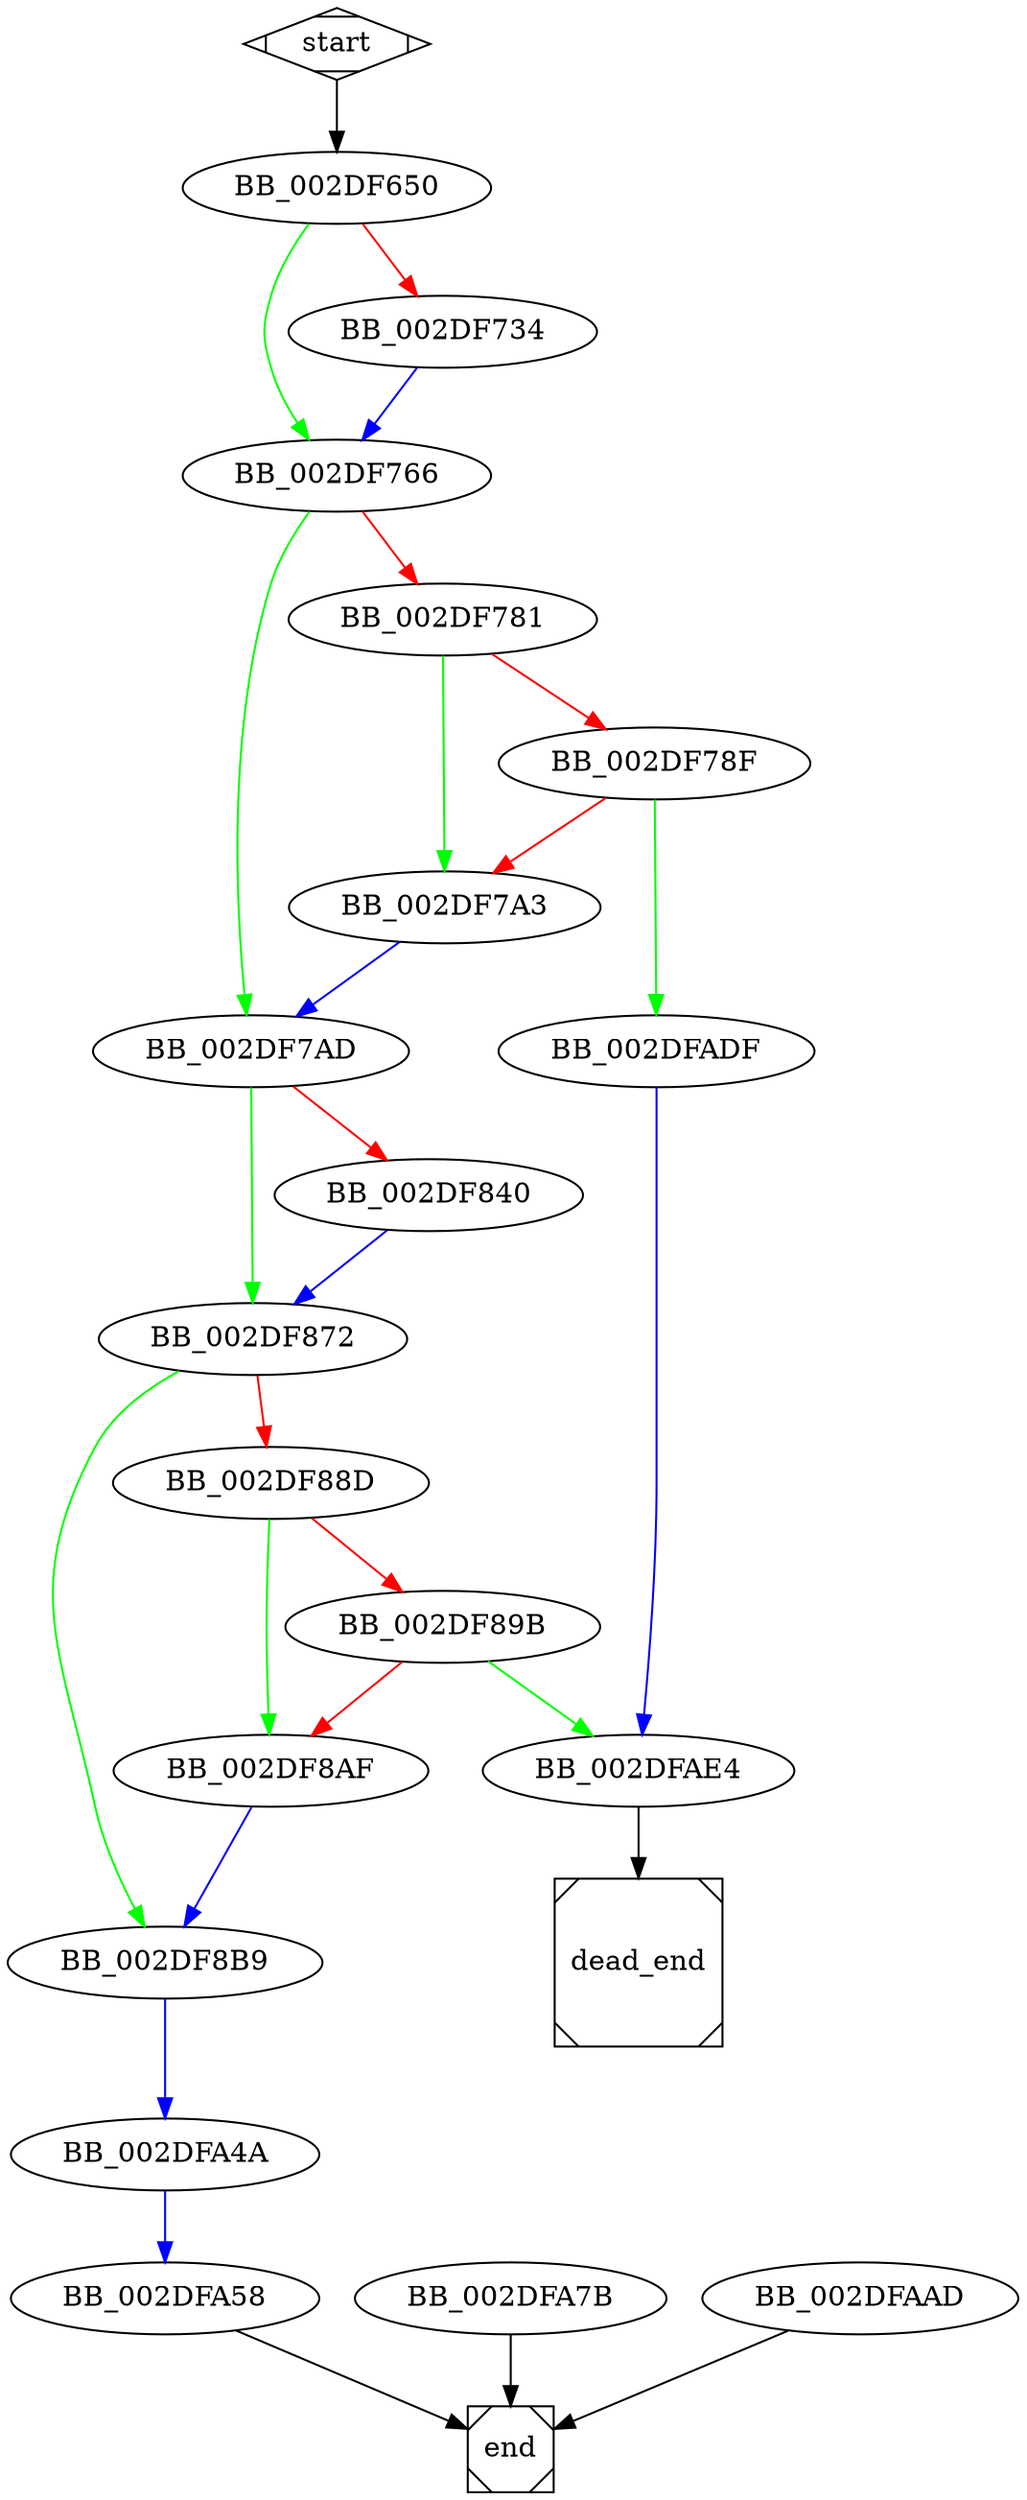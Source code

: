 digraph G {
  start -> BB_002DF650;
  
  BB_002DF650 -> BB_002DF734 [color=red];
  BB_002DF650 -> BB_002DF766 [color=green];
  
  BB_002DF734 -> BB_002DF766 [color=blue];
  
  BB_002DF766 -> BB_002DF781 [color=red];
  BB_002DF766 -> BB_002DF7AD [color=green];
  
  BB_002DF781 -> BB_002DF78F [color=red];
  BB_002DF781 -> BB_002DF7A3 [color=green];
  
  BB_002DF78F -> BB_002DF7A3 [color=red];
  BB_002DF78F -> BB_002DFADF [color=green];
  
  BB_002DF7A3 -> BB_002DF7AD [color=blue];
  
  BB_002DF7AD -> BB_002DF840 [color=red];
  BB_002DF7AD -> BB_002DF872 [color=green];
  
  BB_002DF840 -> BB_002DF872 [color=blue];
  
  BB_002DF872 -> BB_002DF88D [color=red];
  BB_002DF872 -> BB_002DF8B9 [color=green];
  
  BB_002DF88D -> BB_002DF89B [color=red];
  BB_002DF88D -> BB_002DF8AF [color=green];
  
  BB_002DF89B -> BB_002DF8AF [color=red];
  BB_002DF89B -> BB_002DFAE4 [color=green];
  
  BB_002DF8AF -> BB_002DF8B9 [color=blue];
  
  BB_002DF8B9 -> BB_002DFA4A [color=blue];
  
  BB_002DFA4A -> BB_002DFA58 [color=blue];
  
  BB_002DFA58 -> end;
  
  BB_002DFA7B -> end;
  
  BB_002DFAAD -> end;
  
  BB_002DFADF -> BB_002DFAE4 [color=blue];
  
  BB_002DFAE4 -> dead_end;

  start [shape=Mdiamond];
  end [shape=Msquare];
  dead_end [shape=Msquare];
}
